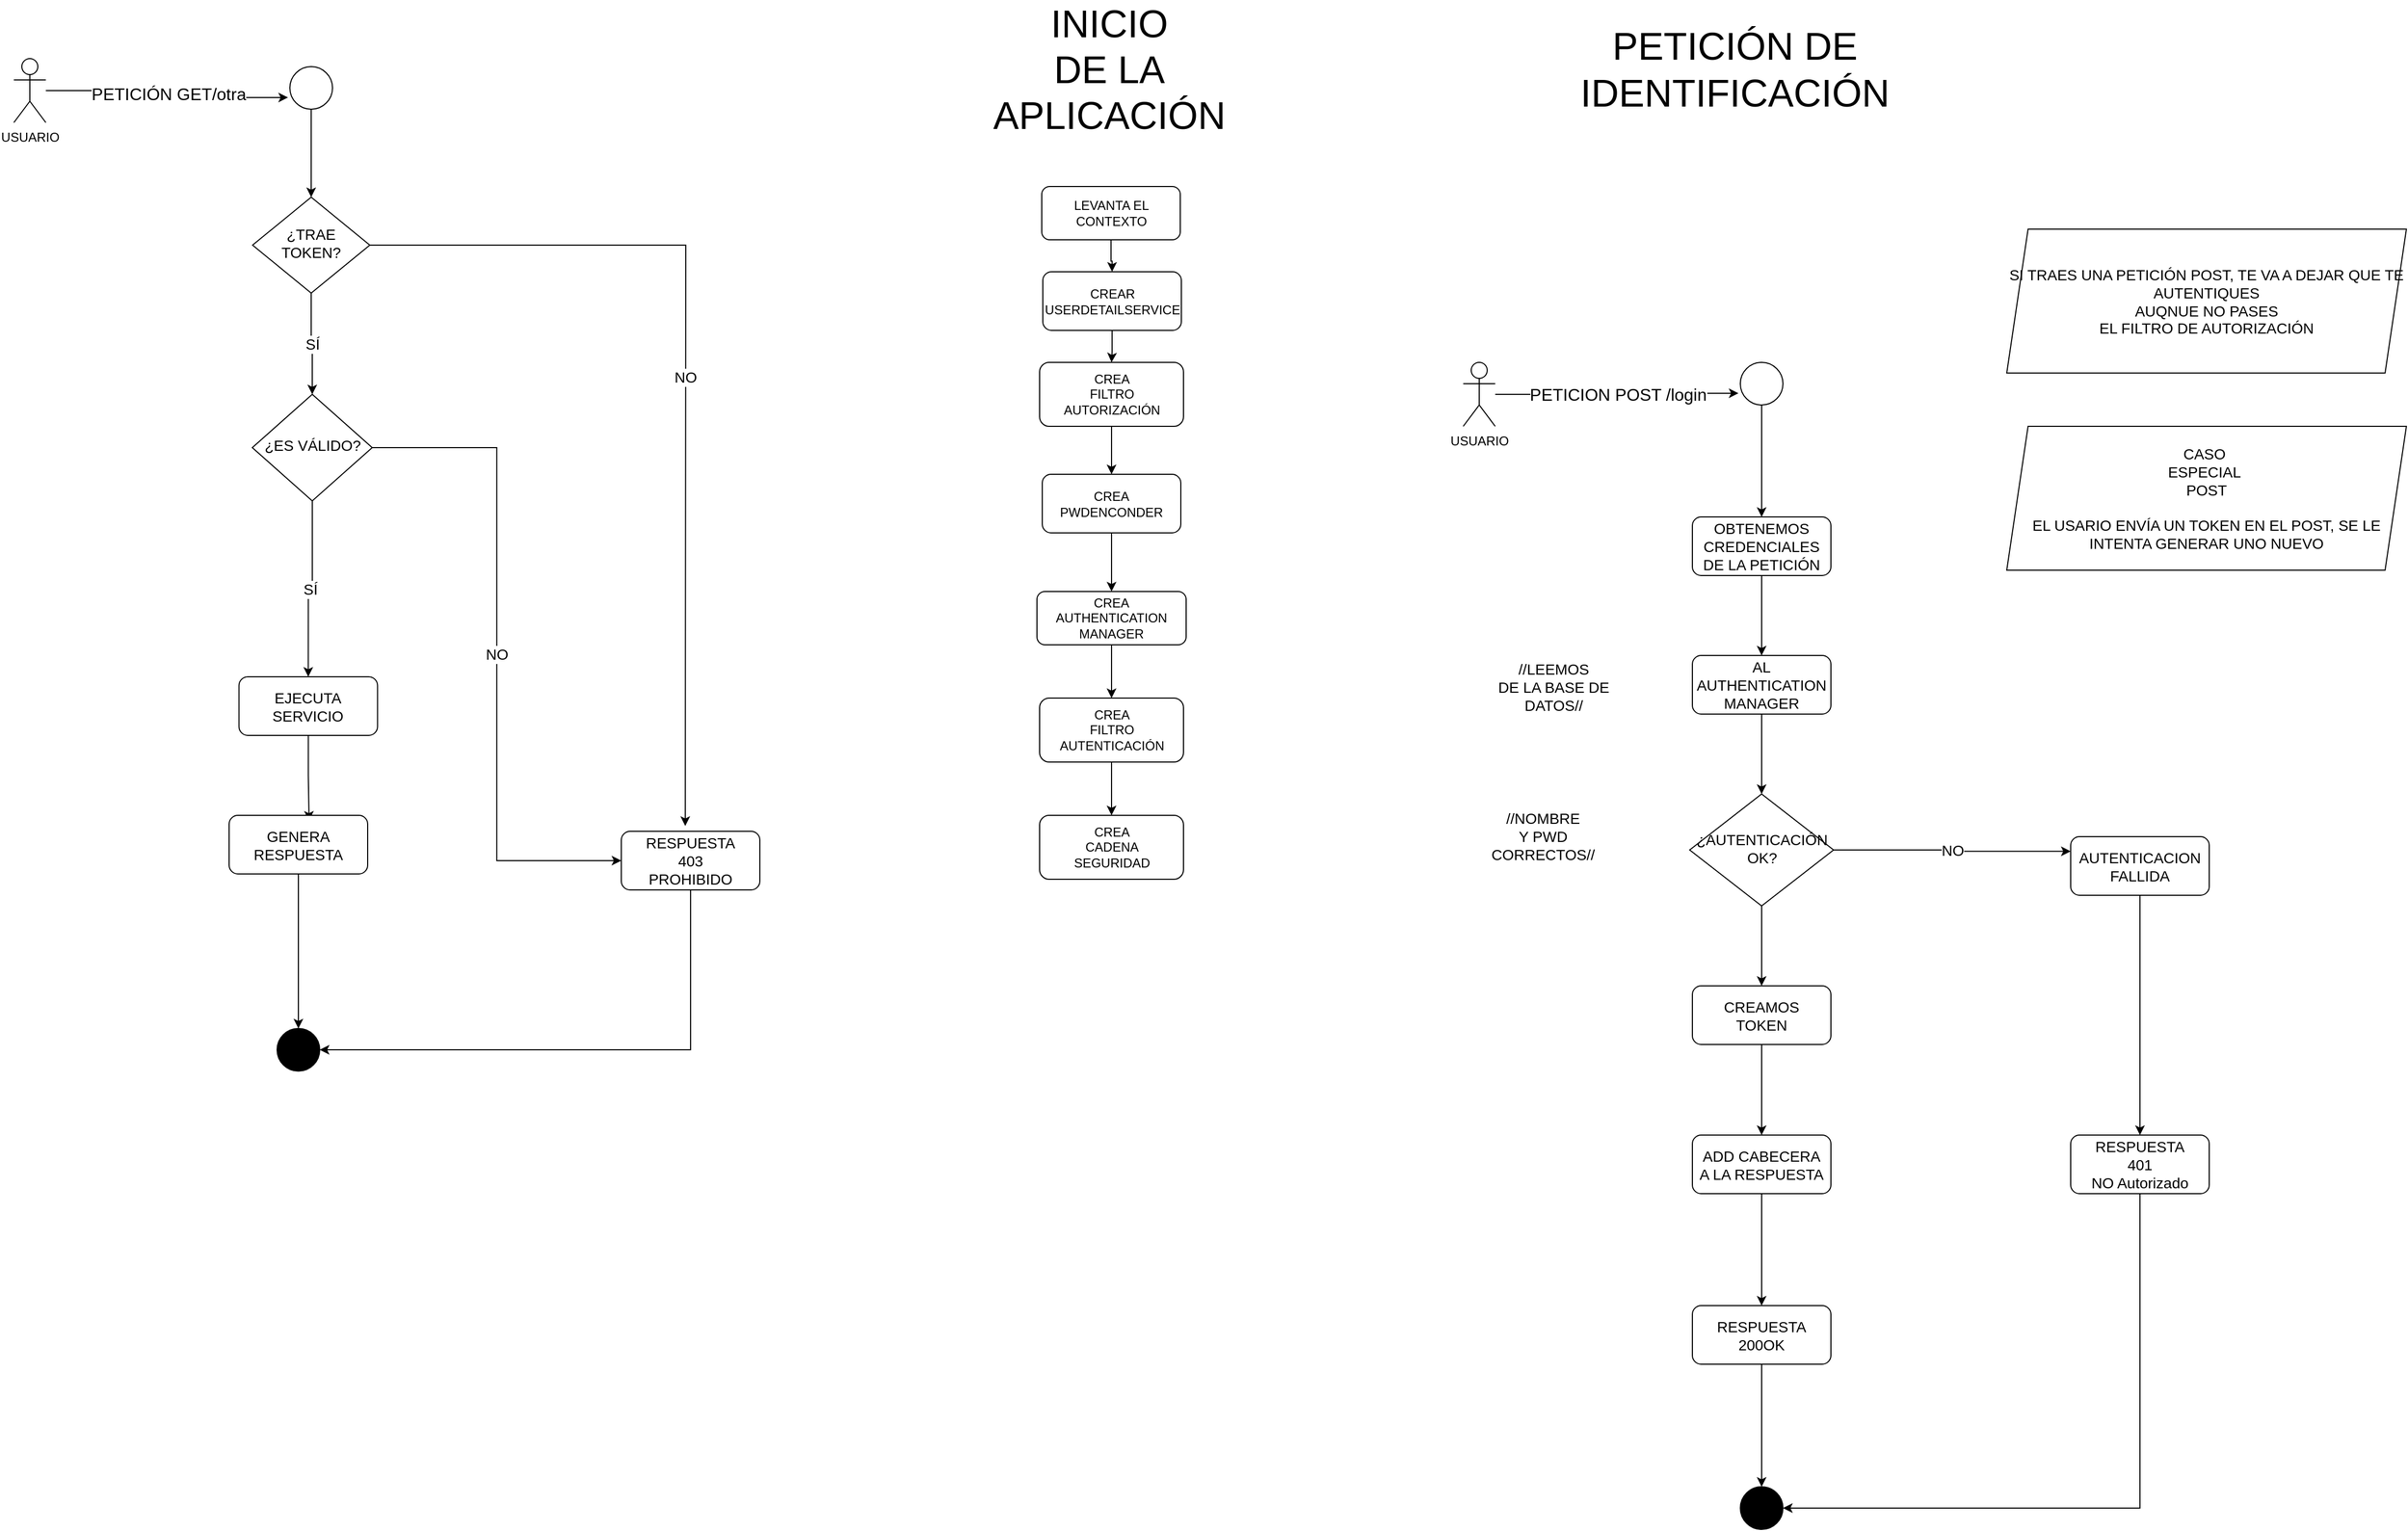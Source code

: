 <mxfile version="14.6.13" type="device"><diagram id="C5RBs43oDa-KdzZeNtuy" name="Page-1"><mxGraphModel dx="3567" dy="806" grid="1" gridSize="10" guides="1" tooltips="1" connect="1" arrows="1" fold="1" page="1" pageScale="1" pageWidth="827" pageHeight="1169" math="0" shadow="0"><root><mxCell id="WIyWlLk6GJQsqaUBKTNV-0"/><mxCell id="WIyWlLk6GJQsqaUBKTNV-1" parent="WIyWlLk6GJQsqaUBKTNV-0"/><mxCell id="BSHVAsswiCZGyT16zxg1-4" style="edgeStyle=orthogonalEdgeStyle;rounded=0;orthogonalLoop=1;jettySize=auto;html=1;entryX=0.5;entryY=0;entryDx=0;entryDy=0;" parent="WIyWlLk6GJQsqaUBKTNV-1" source="WIyWlLk6GJQsqaUBKTNV-3" target="BSHVAsswiCZGyT16zxg1-2" edge="1"><mxGeometry relative="1" as="geometry"/></mxCell><mxCell id="WIyWlLk6GJQsqaUBKTNV-3" value="LEVANTA EL CONTEXTO" style="rounded=1;whiteSpace=wrap;html=1;fontSize=12;glass=0;strokeWidth=1;shadow=0;" parent="WIyWlLk6GJQsqaUBKTNV-1" vertex="1"><mxGeometry x="-1395.5" y="190" width="130" height="50" as="geometry"/></mxCell><mxCell id="BSHVAsswiCZGyT16zxg1-55" style="edgeStyle=orthogonalEdgeStyle;rounded=0;orthogonalLoop=1;jettySize=auto;html=1;entryX=0.5;entryY=0;entryDx=0;entryDy=0;fontSize=14;fontColor=#000000;" parent="WIyWlLk6GJQsqaUBKTNV-1" source="gC-Fvt198vvogCz8ChjG-0" target="BSHVAsswiCZGyT16zxg1-22" edge="1"><mxGeometry relative="1" as="geometry"/></mxCell><mxCell id="gC-Fvt198vvogCz8ChjG-0" value="" style="ellipse;whiteSpace=wrap;html=1;aspect=fixed;" parent="WIyWlLk6GJQsqaUBKTNV-1" vertex="1"><mxGeometry x="-740" y="355" width="40" height="40" as="geometry"/></mxCell><mxCell id="BSHVAsswiCZGyT16zxg1-16" value="PETICION POST /login" style="edgeStyle=orthogonalEdgeStyle;rounded=0;orthogonalLoop=1;jettySize=auto;html=1;entryX=-0.043;entryY=0.724;entryDx=0;entryDy=0;entryPerimeter=0;fontSize=16;" parent="WIyWlLk6GJQsqaUBKTNV-1" source="gC-Fvt198vvogCz8ChjG-1" target="gC-Fvt198vvogCz8ChjG-0" edge="1"><mxGeometry relative="1" as="geometry"/></mxCell><mxCell id="gC-Fvt198vvogCz8ChjG-1" value="USUARIO" style="shape=umlActor;verticalLabelPosition=bottom;verticalAlign=top;html=1;outlineConnect=0;" parent="WIyWlLk6GJQsqaUBKTNV-1" vertex="1"><mxGeometry x="-1000" y="355" width="30" height="60" as="geometry"/></mxCell><mxCell id="BSHVAsswiCZGyT16zxg1-7" style="edgeStyle=orthogonalEdgeStyle;rounded=0;orthogonalLoop=1;jettySize=auto;html=1;entryX=0.5;entryY=0;entryDx=0;entryDy=0;" parent="WIyWlLk6GJQsqaUBKTNV-1" source="BSHVAsswiCZGyT16zxg1-0" target="BSHVAsswiCZGyT16zxg1-1" edge="1"><mxGeometry relative="1" as="geometry"/></mxCell><mxCell id="BSHVAsswiCZGyT16zxg1-0" value="CREA&lt;br&gt;PWDENCONDER" style="rounded=1;whiteSpace=wrap;html=1;fontSize=12;glass=0;strokeWidth=1;shadow=0;" parent="WIyWlLk6GJQsqaUBKTNV-1" vertex="1"><mxGeometry x="-1395" y="460" width="130" height="55" as="geometry"/></mxCell><mxCell id="BSHVAsswiCZGyT16zxg1-10" style="edgeStyle=orthogonalEdgeStyle;rounded=0;orthogonalLoop=1;jettySize=auto;html=1;entryX=0.5;entryY=0;entryDx=0;entryDy=0;" parent="WIyWlLk6GJQsqaUBKTNV-1" source="BSHVAsswiCZGyT16zxg1-1" target="BSHVAsswiCZGyT16zxg1-8" edge="1"><mxGeometry relative="1" as="geometry"/></mxCell><mxCell id="BSHVAsswiCZGyT16zxg1-1" value="CREA&lt;br&gt;AUTHENTICATION&lt;br&gt;MANAGER" style="rounded=1;whiteSpace=wrap;html=1;fontSize=12;glass=0;strokeWidth=1;shadow=0;" parent="WIyWlLk6GJQsqaUBKTNV-1" vertex="1"><mxGeometry x="-1400" y="570" width="140" height="50" as="geometry"/></mxCell><mxCell id="BSHVAsswiCZGyT16zxg1-5" style="edgeStyle=orthogonalEdgeStyle;rounded=0;orthogonalLoop=1;jettySize=auto;html=1;entryX=0.5;entryY=0;entryDx=0;entryDy=0;" parent="WIyWlLk6GJQsqaUBKTNV-1" source="BSHVAsswiCZGyT16zxg1-2" target="BSHVAsswiCZGyT16zxg1-3" edge="1"><mxGeometry relative="1" as="geometry"/></mxCell><mxCell id="BSHVAsswiCZGyT16zxg1-2" value="CREAR&lt;br&gt;USERDETAILSERVICE" style="rounded=1;whiteSpace=wrap;html=1;fontSize=12;glass=0;strokeWidth=1;shadow=0;" parent="WIyWlLk6GJQsqaUBKTNV-1" vertex="1"><mxGeometry x="-1394.5" y="270" width="130" height="55" as="geometry"/></mxCell><mxCell id="BSHVAsswiCZGyT16zxg1-6" style="edgeStyle=orthogonalEdgeStyle;rounded=0;orthogonalLoop=1;jettySize=auto;html=1;" parent="WIyWlLk6GJQsqaUBKTNV-1" source="BSHVAsswiCZGyT16zxg1-3" target="BSHVAsswiCZGyT16zxg1-0" edge="1"><mxGeometry relative="1" as="geometry"/></mxCell><mxCell id="BSHVAsswiCZGyT16zxg1-3" value="CREA&lt;br&gt;FILTRO&lt;br&gt;AUTORIZACIÓN" style="rounded=1;whiteSpace=wrap;html=1;fontSize=12;glass=0;strokeWidth=1;shadow=0;" parent="WIyWlLk6GJQsqaUBKTNV-1" vertex="1"><mxGeometry x="-1397.5" y="355" width="135" height="60" as="geometry"/></mxCell><mxCell id="BSHVAsswiCZGyT16zxg1-11" style="edgeStyle=orthogonalEdgeStyle;rounded=0;orthogonalLoop=1;jettySize=auto;html=1;" parent="WIyWlLk6GJQsqaUBKTNV-1" source="BSHVAsswiCZGyT16zxg1-8" target="BSHVAsswiCZGyT16zxg1-9" edge="1"><mxGeometry relative="1" as="geometry"/></mxCell><mxCell id="BSHVAsswiCZGyT16zxg1-8" value="CREA&lt;br&gt;FILTRO&lt;br&gt;AUTENTICACIÓN" style="rounded=1;whiteSpace=wrap;html=1;fontSize=12;glass=0;strokeWidth=1;shadow=0;" parent="WIyWlLk6GJQsqaUBKTNV-1" vertex="1"><mxGeometry x="-1397.5" y="670" width="135" height="60" as="geometry"/></mxCell><mxCell id="BSHVAsswiCZGyT16zxg1-9" value="CREA&lt;br&gt;CADENA&lt;br&gt;SEGURIDAD" style="rounded=1;whiteSpace=wrap;html=1;fontSize=12;glass=0;strokeWidth=1;shadow=0;" parent="WIyWlLk6GJQsqaUBKTNV-1" vertex="1"><mxGeometry x="-1397.5" y="780" width="135" height="60" as="geometry"/></mxCell><mxCell id="BSHVAsswiCZGyT16zxg1-12" value="&lt;font style=&quot;font-size: 36px&quot;&gt;INICIO&lt;br&gt;DE LA APLICACIÓN&lt;/font&gt;" style="text;html=1;strokeColor=none;fillColor=none;align=center;verticalAlign=middle;whiteSpace=wrap;rounded=0;" parent="WIyWlLk6GJQsqaUBKTNV-1" vertex="1"><mxGeometry x="-1427.5" y="70" width="190" height="20" as="geometry"/></mxCell><mxCell id="BSHVAsswiCZGyT16zxg1-14" value="&lt;span style=&quot;font-size: 36px&quot;&gt;PETICIÓN DE IDENTIFICACIÓN&lt;/span&gt;" style="text;html=1;strokeColor=none;fillColor=none;align=center;verticalAlign=middle;whiteSpace=wrap;rounded=0;" parent="WIyWlLk6GJQsqaUBKTNV-1" vertex="1"><mxGeometry x="-840" y="70" width="190" height="20" as="geometry"/></mxCell><mxCell id="BSHVAsswiCZGyT16zxg1-32" style="edgeStyle=orthogonalEdgeStyle;rounded=0;orthogonalLoop=1;jettySize=auto;html=1;entryX=0.5;entryY=0;entryDx=0;entryDy=0;fontSize=14;" parent="WIyWlLk6GJQsqaUBKTNV-1" source="BSHVAsswiCZGyT16zxg1-22" target="BSHVAsswiCZGyT16zxg1-23" edge="1"><mxGeometry relative="1" as="geometry"/></mxCell><mxCell id="BSHVAsswiCZGyT16zxg1-22" value="OBTENEMOS&lt;br&gt;CREDENCIALES&lt;br&gt;DE LA PETICIÓN" style="rounded=1;whiteSpace=wrap;html=1;fontSize=14;glass=0;strokeWidth=1;shadow=0;" parent="WIyWlLk6GJQsqaUBKTNV-1" vertex="1"><mxGeometry x="-785" y="500" width="130" height="55" as="geometry"/></mxCell><mxCell id="BSHVAsswiCZGyT16zxg1-33" style="edgeStyle=orthogonalEdgeStyle;rounded=0;orthogonalLoop=1;jettySize=auto;html=1;entryX=0.5;entryY=0;entryDx=0;entryDy=0;fontSize=14;" parent="WIyWlLk6GJQsqaUBKTNV-1" source="BSHVAsswiCZGyT16zxg1-23" target="BSHVAsswiCZGyT16zxg1-25" edge="1"><mxGeometry relative="1" as="geometry"><mxPoint x="-720" y="920" as="targetPoint"/></mxGeometry></mxCell><mxCell id="BSHVAsswiCZGyT16zxg1-23" value="AL&lt;br&gt;AUTHENTICATION&lt;br&gt;MANAGER" style="rounded=1;whiteSpace=wrap;html=1;fontSize=14;glass=0;strokeWidth=1;shadow=0;" parent="WIyWlLk6GJQsqaUBKTNV-1" vertex="1"><mxGeometry x="-785" y="630" width="130" height="55" as="geometry"/></mxCell><mxCell id="BSHVAsswiCZGyT16zxg1-29" value="NO" style="edgeStyle=orthogonalEdgeStyle;rounded=0;orthogonalLoop=1;jettySize=auto;html=1;fontSize=14;entryX=0;entryY=0.25;entryDx=0;entryDy=0;" parent="WIyWlLk6GJQsqaUBKTNV-1" source="BSHVAsswiCZGyT16zxg1-25" target="BSHVAsswiCZGyT16zxg1-30" edge="1"><mxGeometry relative="1" as="geometry"><mxPoint x="-430" y="1075" as="targetPoint"/></mxGeometry></mxCell><mxCell id="BSHVAsswiCZGyT16zxg1-34" style="edgeStyle=orthogonalEdgeStyle;rounded=0;orthogonalLoop=1;jettySize=auto;html=1;entryX=0.5;entryY=0;entryDx=0;entryDy=0;fontSize=14;" parent="WIyWlLk6GJQsqaUBKTNV-1" source="BSHVAsswiCZGyT16zxg1-25" target="BSHVAsswiCZGyT16zxg1-27" edge="1"><mxGeometry relative="1" as="geometry"/></mxCell><mxCell id="BSHVAsswiCZGyT16zxg1-25" value="&lt;span style=&quot;font-size: 14px&quot;&gt;¿AUTENTICACIÓN&lt;br&gt;OK?&lt;br&gt;&lt;/span&gt;" style="rhombus;whiteSpace=wrap;html=1;shadow=0;fontFamily=Helvetica;fontSize=12;align=center;strokeWidth=1;spacing=6;spacingTop=-4;" parent="WIyWlLk6GJQsqaUBKTNV-1" vertex="1"><mxGeometry x="-787.5" y="760" width="135" height="105" as="geometry"/></mxCell><mxCell id="BSHVAsswiCZGyT16zxg1-40" style="edgeStyle=orthogonalEdgeStyle;rounded=0;orthogonalLoop=1;jettySize=auto;html=1;entryX=0.5;entryY=0;entryDx=0;entryDy=0;fontSize=14;fontColor=#000000;" parent="WIyWlLk6GJQsqaUBKTNV-1" source="BSHVAsswiCZGyT16zxg1-27" target="BSHVAsswiCZGyT16zxg1-28" edge="1"><mxGeometry relative="1" as="geometry"/></mxCell><mxCell id="BSHVAsswiCZGyT16zxg1-27" value="CREAMOS&lt;br&gt;TOKEN" style="rounded=1;whiteSpace=wrap;html=1;fontSize=14;glass=0;strokeWidth=1;shadow=0;" parent="WIyWlLk6GJQsqaUBKTNV-1" vertex="1"><mxGeometry x="-785" y="940" width="130" height="55" as="geometry"/></mxCell><mxCell id="BSHVAsswiCZGyT16zxg1-41" style="edgeStyle=orthogonalEdgeStyle;rounded=0;orthogonalLoop=1;jettySize=auto;html=1;entryX=0.5;entryY=0;entryDx=0;entryDy=0;fontSize=14;fontColor=#000000;" parent="WIyWlLk6GJQsqaUBKTNV-1" source="BSHVAsswiCZGyT16zxg1-28" target="BSHVAsswiCZGyT16zxg1-39" edge="1"><mxGeometry relative="1" as="geometry"/></mxCell><mxCell id="BSHVAsswiCZGyT16zxg1-28" value="ADD CABECERA&lt;br&gt;A LA RESPUESTA" style="rounded=1;whiteSpace=wrap;html=1;fontSize=14;glass=0;strokeWidth=1;shadow=0;" parent="WIyWlLk6GJQsqaUBKTNV-1" vertex="1"><mxGeometry x="-785" y="1080" width="130" height="55" as="geometry"/></mxCell><mxCell id="BSHVAsswiCZGyT16zxg1-36" style="edgeStyle=orthogonalEdgeStyle;rounded=0;orthogonalLoop=1;jettySize=auto;html=1;fontSize=14;" parent="WIyWlLk6GJQsqaUBKTNV-1" source="BSHVAsswiCZGyT16zxg1-30" edge="1"><mxGeometry relative="1" as="geometry"><mxPoint x="-365" y="1080" as="targetPoint"/></mxGeometry></mxCell><mxCell id="BSHVAsswiCZGyT16zxg1-30" value="AUTENTICACION&lt;br&gt;FALLIDA" style="rounded=1;whiteSpace=wrap;html=1;fontSize=14;glass=0;strokeWidth=1;shadow=0;" parent="WIyWlLk6GJQsqaUBKTNV-1" vertex="1"><mxGeometry x="-430" y="800" width="130" height="55" as="geometry"/></mxCell><mxCell id="BSHVAsswiCZGyT16zxg1-35" value="" style="ellipse;whiteSpace=wrap;html=1;aspect=fixed;fillColor=#000000;" parent="WIyWlLk6GJQsqaUBKTNV-1" vertex="1"><mxGeometry x="-740" y="1410" width="40" height="40" as="geometry"/></mxCell><mxCell id="BSHVAsswiCZGyT16zxg1-38" style="edgeStyle=orthogonalEdgeStyle;rounded=0;orthogonalLoop=1;jettySize=auto;html=1;entryX=1;entryY=0.5;entryDx=0;entryDy=0;fontSize=14;" parent="WIyWlLk6GJQsqaUBKTNV-1" source="BSHVAsswiCZGyT16zxg1-37" target="BSHVAsswiCZGyT16zxg1-35" edge="1"><mxGeometry relative="1" as="geometry"><Array as="points"><mxPoint x="-365" y="1430"/></Array></mxGeometry></mxCell><mxCell id="BSHVAsswiCZGyT16zxg1-37" value="RESPUESTA&lt;br&gt;401&lt;br&gt;NO Autorizado" style="rounded=1;whiteSpace=wrap;html=1;fontSize=14;glass=0;strokeWidth=1;shadow=0;" parent="WIyWlLk6GJQsqaUBKTNV-1" vertex="1"><mxGeometry x="-430" y="1080" width="130" height="55" as="geometry"/></mxCell><mxCell id="BSHVAsswiCZGyT16zxg1-43" style="edgeStyle=orthogonalEdgeStyle;rounded=0;orthogonalLoop=1;jettySize=auto;html=1;fontSize=14;fontColor=#000000;entryX=0.5;entryY=0;entryDx=0;entryDy=0;" parent="WIyWlLk6GJQsqaUBKTNV-1" source="BSHVAsswiCZGyT16zxg1-39" target="BSHVAsswiCZGyT16zxg1-35" edge="1"><mxGeometry relative="1" as="geometry"><mxPoint x="-720" y="1400" as="targetPoint"/></mxGeometry></mxCell><mxCell id="BSHVAsswiCZGyT16zxg1-39" value="RESPUESTA&lt;br&gt;200OK" style="rounded=1;whiteSpace=wrap;html=1;fontSize=14;glass=0;strokeWidth=1;shadow=0;" parent="WIyWlLk6GJQsqaUBKTNV-1" vertex="1"><mxGeometry x="-785" y="1240" width="130" height="55" as="geometry"/></mxCell><mxCell id="BSHVAsswiCZGyT16zxg1-44" value="//LEEMOS&lt;br&gt;DE LA BASE DE DATOS//" style="text;html=1;strokeColor=none;fillColor=none;align=center;verticalAlign=middle;whiteSpace=wrap;rounded=0;fontSize=14;fontColor=#000000;" parent="WIyWlLk6GJQsqaUBKTNV-1" vertex="1"><mxGeometry x="-970" y="650" width="110" height="20" as="geometry"/></mxCell><mxCell id="BSHVAsswiCZGyT16zxg1-46" value="//NOMBRE&lt;br&gt;Y PWD&lt;br&gt;CORRECTOS//" style="text;html=1;strokeColor=none;fillColor=none;align=center;verticalAlign=middle;whiteSpace=wrap;rounded=0;fontSize=14;fontColor=#000000;" parent="WIyWlLk6GJQsqaUBKTNV-1" vertex="1"><mxGeometry x="-980" y="790" width="110" height="20" as="geometry"/></mxCell><mxCell id="BSHVAsswiCZGyT16zxg1-54" value="CASO&amp;nbsp;&lt;br&gt;ESPECIAL&amp;nbsp;&lt;br&gt;POST&lt;br&gt;&lt;br&gt;EL USARIO ENVÍA UN TOKEN EN EL POST, SE LE INTENTA GENERAR UNO NUEVO" style="shape=parallelogram;perimeter=parallelogramPerimeter;whiteSpace=wrap;html=1;fixedSize=1;fontSize=14;fontColor=#000000;fillColor=none;" parent="WIyWlLk6GJQsqaUBKTNV-1" vertex="1"><mxGeometry x="-490" y="415" width="375" height="135" as="geometry"/></mxCell><mxCell id="BSHVAsswiCZGyT16zxg1-56" style="edgeStyle=orthogonalEdgeStyle;rounded=0;orthogonalLoop=1;jettySize=auto;html=1;entryX=0.5;entryY=0;entryDx=0;entryDy=0;fontSize=14;fontColor=#000000;" parent="WIyWlLk6GJQsqaUBKTNV-1" source="BSHVAsswiCZGyT16zxg1-57" target="BSHVAsswiCZGyT16zxg1-80" edge="1"><mxGeometry relative="1" as="geometry"><mxPoint x="-2080" y="215" as="targetPoint"/></mxGeometry></mxCell><mxCell id="BSHVAsswiCZGyT16zxg1-57" value="" style="ellipse;whiteSpace=wrap;html=1;aspect=fixed;" parent="WIyWlLk6GJQsqaUBKTNV-1" vertex="1"><mxGeometry x="-2101" y="77.5" width="40" height="40" as="geometry"/></mxCell><mxCell id="BSHVAsswiCZGyT16zxg1-58" value="PETICIÓN GET/otra" style="edgeStyle=orthogonalEdgeStyle;rounded=0;orthogonalLoop=1;jettySize=auto;html=1;entryX=-0.043;entryY=0.724;entryDx=0;entryDy=0;entryPerimeter=0;fontSize=16;" parent="WIyWlLk6GJQsqaUBKTNV-1" source="BSHVAsswiCZGyT16zxg1-59" target="BSHVAsswiCZGyT16zxg1-57" edge="1"><mxGeometry relative="1" as="geometry"/></mxCell><mxCell id="BSHVAsswiCZGyT16zxg1-59" value="USUARIO" style="shape=umlActor;verticalLabelPosition=bottom;verticalAlign=top;html=1;outlineConnect=0;" parent="WIyWlLk6GJQsqaUBKTNV-1" vertex="1"><mxGeometry x="-2360" y="70" width="30" height="60" as="geometry"/></mxCell><mxCell id="BSHVAsswiCZGyT16zxg1-60" value="SÍ" style="edgeStyle=orthogonalEdgeStyle;rounded=0;orthogonalLoop=1;jettySize=auto;html=1;entryX=0.5;entryY=0;entryDx=0;entryDy=0;fontSize=14;exitX=0.5;exitY=1;exitDx=0;exitDy=0;" parent="WIyWlLk6GJQsqaUBKTNV-1" source="BSHVAsswiCZGyT16zxg1-80" target="BSHVAsswiCZGyT16zxg1-66" edge="1"><mxGeometry relative="1" as="geometry"><mxPoint x="-2080" y="270" as="sourcePoint"/><mxPoint x="-2075" y="360" as="targetPoint"/></mxGeometry></mxCell><mxCell id="BSHVAsswiCZGyT16zxg1-65" value="SÍ" style="edgeStyle=orthogonalEdgeStyle;rounded=0;orthogonalLoop=1;jettySize=auto;html=1;entryX=0.5;entryY=0;entryDx=0;entryDy=0;fontSize=14;" parent="WIyWlLk6GJQsqaUBKTNV-1" source="BSHVAsswiCZGyT16zxg1-66" target="BSHVAsswiCZGyT16zxg1-68" edge="1"><mxGeometry relative="1" as="geometry"/></mxCell><mxCell id="BSHVAsswiCZGyT16zxg1-82" value="NO" style="edgeStyle=orthogonalEdgeStyle;rounded=0;orthogonalLoop=1;jettySize=auto;html=1;entryX=0;entryY=0.5;entryDx=0;entryDy=0;fontSize=14;fontColor=#000000;" parent="WIyWlLk6GJQsqaUBKTNV-1" source="BSHVAsswiCZGyT16zxg1-66" target="BSHVAsswiCZGyT16zxg1-75" edge="1"><mxGeometry relative="1" as="geometry"/></mxCell><mxCell id="BSHVAsswiCZGyT16zxg1-66" value="&lt;span style=&quot;font-size: 14px&quot;&gt;¿ES VÁLIDO?&lt;br&gt;&lt;/span&gt;" style="rhombus;whiteSpace=wrap;html=1;shadow=0;fontFamily=Helvetica;fontSize=12;align=center;strokeWidth=1;spacing=6;spacingTop=-4;" parent="WIyWlLk6GJQsqaUBKTNV-1" vertex="1"><mxGeometry x="-2136.25" y="385" width="112.5" height="100" as="geometry"/></mxCell><mxCell id="BSHVAsswiCZGyT16zxg1-83" style="edgeStyle=orthogonalEdgeStyle;rounded=0;orthogonalLoop=1;jettySize=auto;html=1;entryX=0.577;entryY=0.091;entryDx=0;entryDy=0;entryPerimeter=0;fontSize=14;fontColor=#000000;" parent="WIyWlLk6GJQsqaUBKTNV-1" source="BSHVAsswiCZGyT16zxg1-68" target="BSHVAsswiCZGyT16zxg1-77" edge="1"><mxGeometry relative="1" as="geometry"/></mxCell><mxCell id="BSHVAsswiCZGyT16zxg1-68" value="EJECUTA&lt;br&gt;SERVICIO" style="rounded=1;whiteSpace=wrap;html=1;fontSize=14;glass=0;strokeWidth=1;shadow=0;" parent="WIyWlLk6GJQsqaUBKTNV-1" vertex="1"><mxGeometry x="-2148.75" y="650" width="130" height="55" as="geometry"/></mxCell><mxCell id="BSHVAsswiCZGyT16zxg1-73" value="" style="ellipse;whiteSpace=wrap;html=1;aspect=fixed;fillColor=#000000;" parent="WIyWlLk6GJQsqaUBKTNV-1" vertex="1"><mxGeometry x="-2113" y="980" width="40" height="40" as="geometry"/></mxCell><mxCell id="BSHVAsswiCZGyT16zxg1-74" style="edgeStyle=orthogonalEdgeStyle;rounded=0;orthogonalLoop=1;jettySize=auto;html=1;entryX=1;entryY=0.5;entryDx=0;entryDy=0;fontSize=14;" parent="WIyWlLk6GJQsqaUBKTNV-1" source="BSHVAsswiCZGyT16zxg1-75" target="BSHVAsswiCZGyT16zxg1-73" edge="1"><mxGeometry relative="1" as="geometry"><Array as="points"><mxPoint x="-1725" y="1000"/></Array></mxGeometry></mxCell><mxCell id="BSHVAsswiCZGyT16zxg1-75" value="RESPUESTA&lt;br&gt;403&lt;br&gt;PROHIBIDO" style="rounded=1;whiteSpace=wrap;html=1;fontSize=14;glass=0;strokeWidth=1;shadow=0;" parent="WIyWlLk6GJQsqaUBKTNV-1" vertex="1"><mxGeometry x="-1790" y="795" width="130" height="55" as="geometry"/></mxCell><mxCell id="BSHVAsswiCZGyT16zxg1-76" style="edgeStyle=orthogonalEdgeStyle;rounded=0;orthogonalLoop=1;jettySize=auto;html=1;fontSize=14;fontColor=#000000;entryX=0.5;entryY=0;entryDx=0;entryDy=0;" parent="WIyWlLk6GJQsqaUBKTNV-1" source="BSHVAsswiCZGyT16zxg1-77" target="BSHVAsswiCZGyT16zxg1-73" edge="1"><mxGeometry relative="1" as="geometry"><mxPoint x="-2080" y="1115" as="targetPoint"/></mxGeometry></mxCell><mxCell id="BSHVAsswiCZGyT16zxg1-77" value="GENERA&lt;br&gt;RESPUESTA" style="rounded=1;whiteSpace=wrap;html=1;fontSize=14;glass=0;strokeWidth=1;shadow=0;" parent="WIyWlLk6GJQsqaUBKTNV-1" vertex="1"><mxGeometry x="-2158" y="780" width="130" height="55" as="geometry"/></mxCell><mxCell id="BSHVAsswiCZGyT16zxg1-81" value="NO" style="edgeStyle=orthogonalEdgeStyle;rounded=0;orthogonalLoop=1;jettySize=auto;html=1;fontSize=14;fontColor=#000000;" parent="WIyWlLk6GJQsqaUBKTNV-1" source="BSHVAsswiCZGyT16zxg1-80" edge="1"><mxGeometry relative="1" as="geometry"><mxPoint x="-1730" y="790" as="targetPoint"/></mxGeometry></mxCell><mxCell id="BSHVAsswiCZGyT16zxg1-80" value="&lt;span style=&quot;font-size: 14px&quot;&gt;¿TRAE&lt;br&gt;TOKEN?&lt;br&gt;&lt;/span&gt;" style="rhombus;whiteSpace=wrap;html=1;shadow=0;fontFamily=Helvetica;fontSize=12;align=center;strokeWidth=1;spacing=6;spacingTop=-4;" parent="WIyWlLk6GJQsqaUBKTNV-1" vertex="1"><mxGeometry x="-2136" y="200" width="110" height="90" as="geometry"/></mxCell><mxCell id="BSHVAsswiCZGyT16zxg1-85" value="SI TRAES UNA PETICIÓN POST, TE VA A DEJAR QUE TE AUTENTIQUES&lt;br&gt;AUQNUE NO PASES&lt;br&gt;EL FILTRO DE AUTORIZACIÓN" style="shape=parallelogram;perimeter=parallelogramPerimeter;whiteSpace=wrap;html=1;fixedSize=1;fontSize=14;fontColor=#000000;fillColor=none;" parent="WIyWlLk6GJQsqaUBKTNV-1" vertex="1"><mxGeometry x="-490" y="230" width="375" height="135" as="geometry"/></mxCell></root></mxGraphModel></diagram></mxfile>